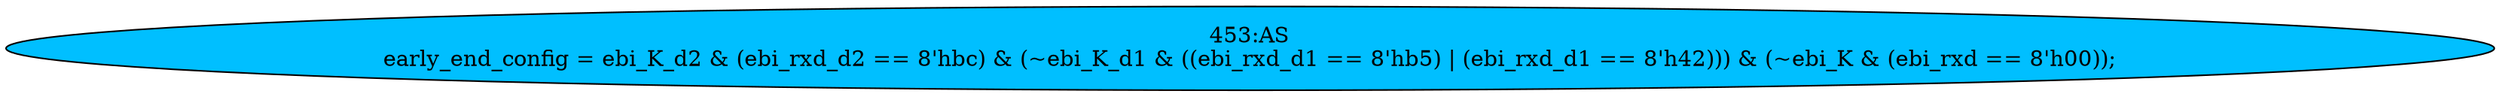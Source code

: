 strict digraph "" {
	node [label="\N"];
	"453:AS"	 [ast="<pyverilog.vparser.ast.Assign object at 0x7f702a73b2d0>",
		def_var="['early_end_config']",
		fillcolor=deepskyblue,
		label="453:AS
early_end_config = ebi_K_d2 & (ebi_rxd_d2 == 8'hbc) & (~ebi_K_d1 & ((ebi_rxd_d1 == 8'hb5) | (ebi_rxd_d1 == 8'h42))) & (~ebi_\
K & (ebi_rxd == 8'h00));",
		statements="[]",
		style=filled,
		typ=Assign,
		use_var="['ebi_K_d2', 'ebi_rxd_d2', 'ebi_K_d1', 'ebi_rxd_d1', 'ebi_rxd_d1', 'ebi_K', 'ebi_rxd']"];
}
